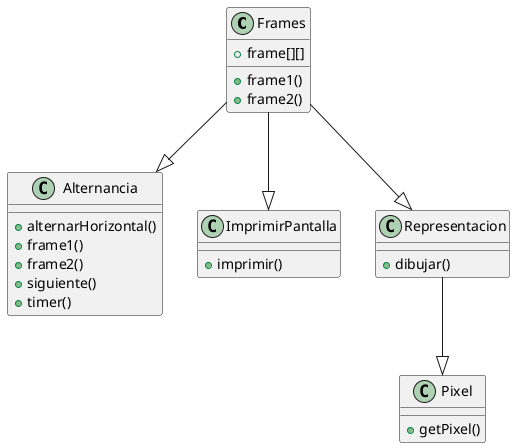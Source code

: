 @startuml

class Frames {
    + frame[][]
    + frame1()
    + frame2()
}

class Alternancia {
    + alternarHorizontal()
    + frame1()
    + frame2()
    + siguiente()
    + timer()
}

class ImprimirPantalla {
    + imprimir()
}

class Representacion {
    + dibujar()
}

class Pixel {
    + getPixel()
}

Frames --|> Alternancia
Frames --|> ImprimirPantalla
Frames --|> Representacion
Representacion --|> Pixel

@enduml
